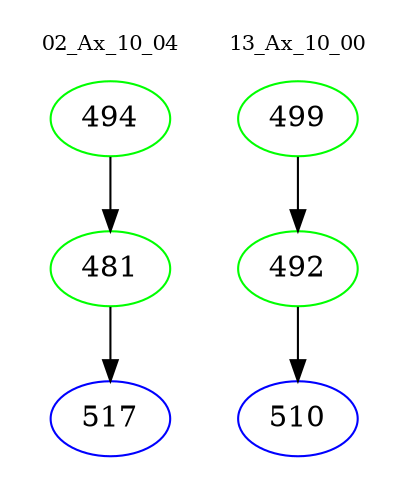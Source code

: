 digraph{
subgraph cluster_0 {
color = white
label = "02_Ax_10_04";
fontsize=10;
T0_494 [label="494", color="green"]
T0_494 -> T0_481 [color="black"]
T0_481 [label="481", color="green"]
T0_481 -> T0_517 [color="black"]
T0_517 [label="517", color="blue"]
}
subgraph cluster_1 {
color = white
label = "13_Ax_10_00";
fontsize=10;
T1_499 [label="499", color="green"]
T1_499 -> T1_492 [color="black"]
T1_492 [label="492", color="green"]
T1_492 -> T1_510 [color="black"]
T1_510 [label="510", color="blue"]
}
}
